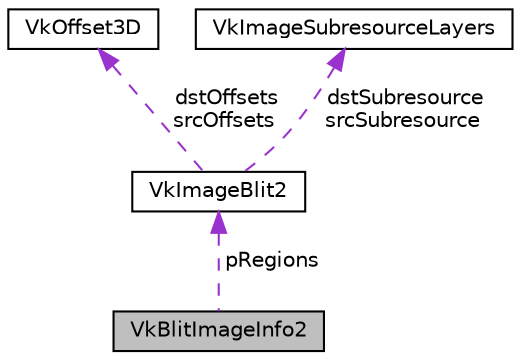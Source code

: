 digraph "VkBlitImageInfo2"
{
 // LATEX_PDF_SIZE
  edge [fontname="Helvetica",fontsize="10",labelfontname="Helvetica",labelfontsize="10"];
  node [fontname="Helvetica",fontsize="10",shape=record];
  Node1 [label="VkBlitImageInfo2",height=0.2,width=0.4,color="black", fillcolor="grey75", style="filled", fontcolor="black",tooltip=" "];
  Node2 -> Node1 [dir="back",color="darkorchid3",fontsize="10",style="dashed",label=" pRegions" ,fontname="Helvetica"];
  Node2 [label="VkImageBlit2",height=0.2,width=0.4,color="black", fillcolor="white", style="filled",URL="$structVkImageBlit2.html",tooltip=" "];
  Node3 -> Node2 [dir="back",color="darkorchid3",fontsize="10",style="dashed",label=" dstOffsets\nsrcOffsets" ,fontname="Helvetica"];
  Node3 [label="VkOffset3D",height=0.2,width=0.4,color="black", fillcolor="white", style="filled",URL="$structVkOffset3D.html",tooltip=" "];
  Node4 -> Node2 [dir="back",color="darkorchid3",fontsize="10",style="dashed",label=" dstSubresource\nsrcSubresource" ,fontname="Helvetica"];
  Node4 [label="VkImageSubresourceLayers",height=0.2,width=0.4,color="black", fillcolor="white", style="filled",URL="$structVkImageSubresourceLayers.html",tooltip=" "];
}
